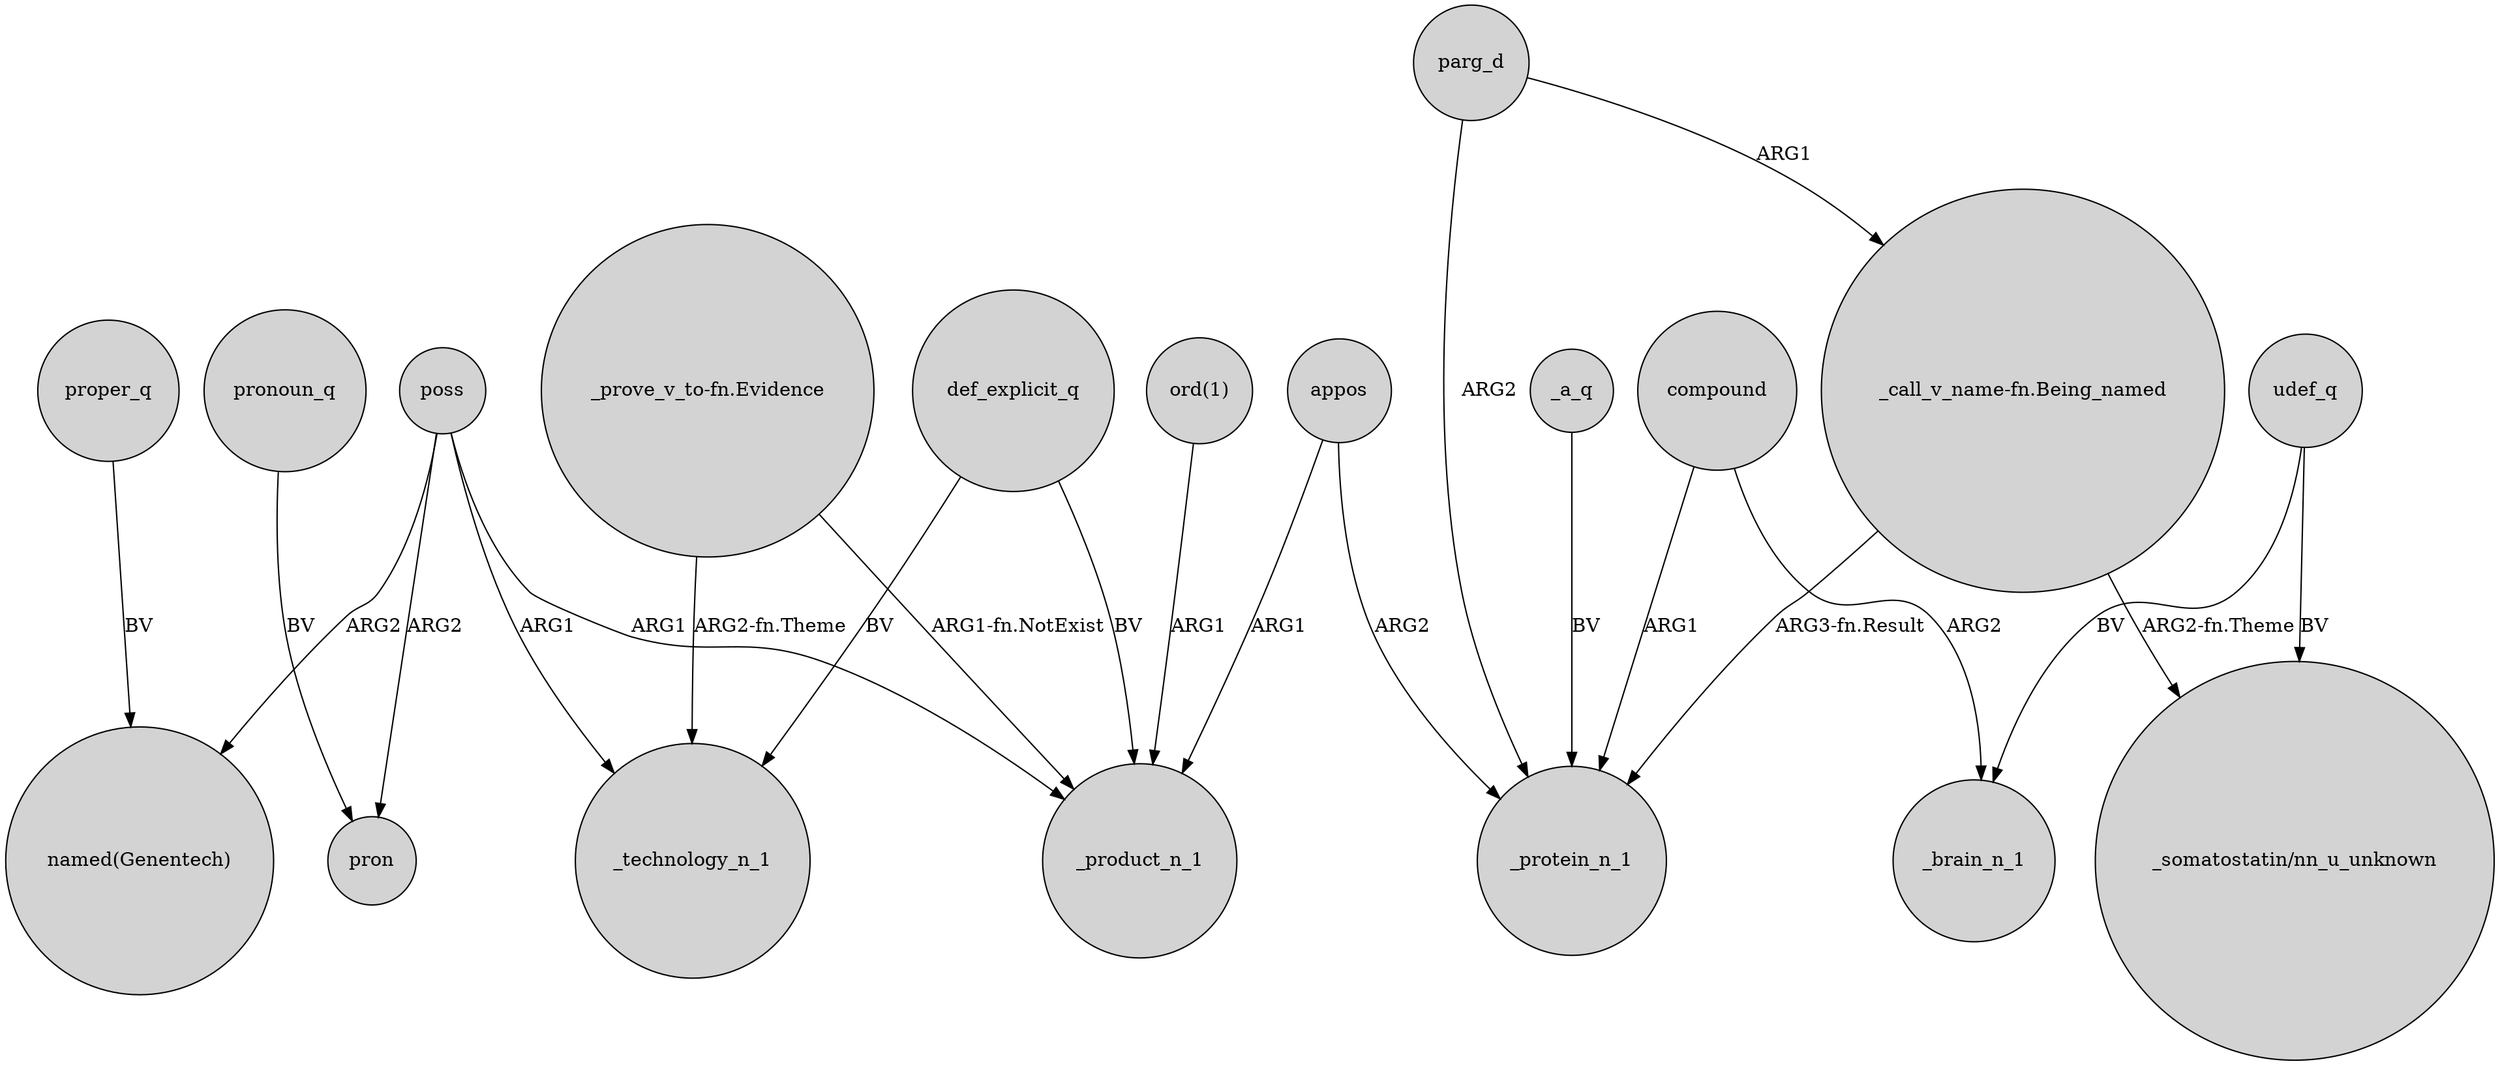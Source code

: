 digraph {
	node [shape=circle style=filled]
	proper_q -> "named(Genentech)" [label=BV]
	poss -> _technology_n_1 [label=ARG1]
	def_explicit_q -> _product_n_1 [label=BV]
	compound -> _brain_n_1 [label=ARG2]
	poss -> _product_n_1 [label=ARG1]
	_a_q -> _protein_n_1 [label=BV]
	"_prove_v_to-fn.Evidence" -> _technology_n_1 [label="ARG2-fn.Theme"]
	poss -> pron [label=ARG2]
	poss -> "named(Genentech)" [label=ARG2]
	"_call_v_name-fn.Being_named" -> "_somatostatin/nn_u_unknown" [label="ARG2-fn.Theme"]
	parg_d -> "_call_v_name-fn.Being_named" [label=ARG1]
	parg_d -> _protein_n_1 [label=ARG2]
	pronoun_q -> pron [label=BV]
	appos -> _product_n_1 [label=ARG1]
	udef_q -> "_somatostatin/nn_u_unknown" [label=BV]
	"ord(1)" -> _product_n_1 [label=ARG1]
	"_prove_v_to-fn.Evidence" -> _product_n_1 [label="ARG1-fn.NotExist"]
	appos -> _protein_n_1 [label=ARG2]
	"_call_v_name-fn.Being_named" -> _protein_n_1 [label="ARG3-fn.Result"]
	def_explicit_q -> _technology_n_1 [label=BV]
	compound -> _protein_n_1 [label=ARG1]
	udef_q -> _brain_n_1 [label=BV]
}
